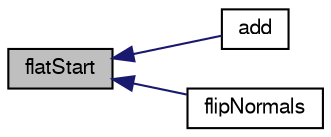 digraph "flatStart"
{
  bgcolor="transparent";
  edge [fontname="FreeSans",fontsize="10",labelfontname="FreeSans",labelfontsize="10"];
  node [fontname="FreeSans",fontsize="10",shape=record];
  rankdir="LR";
  Node635 [label="flatStart",height=0.2,width=0.4,color="black", fillcolor="grey75", style="filled", fontcolor="black"];
  Node635 -> Node636 [dir="back",color="midnightblue",fontsize="10",style="solid",fontname="FreeSans"];
  Node636 [label="add",height=0.2,width=0.4,color="black",URL="$a21786.html#af07e0aa40a7a71b92a74dd6b77a44ad3",tooltip="Add extendedEdgeMesh. No filtering of duplicates. "];
  Node635 -> Node637 [dir="back",color="midnightblue",fontsize="10",style="solid",fontname="FreeSans"];
  Node637 [label="flipNormals",height=0.2,width=0.4,color="black",URL="$a21786.html#ace7a4ec5b5de12179b1d4194ea408066",tooltip="Flip normals. All concave become convex, all internal external. "];
}
